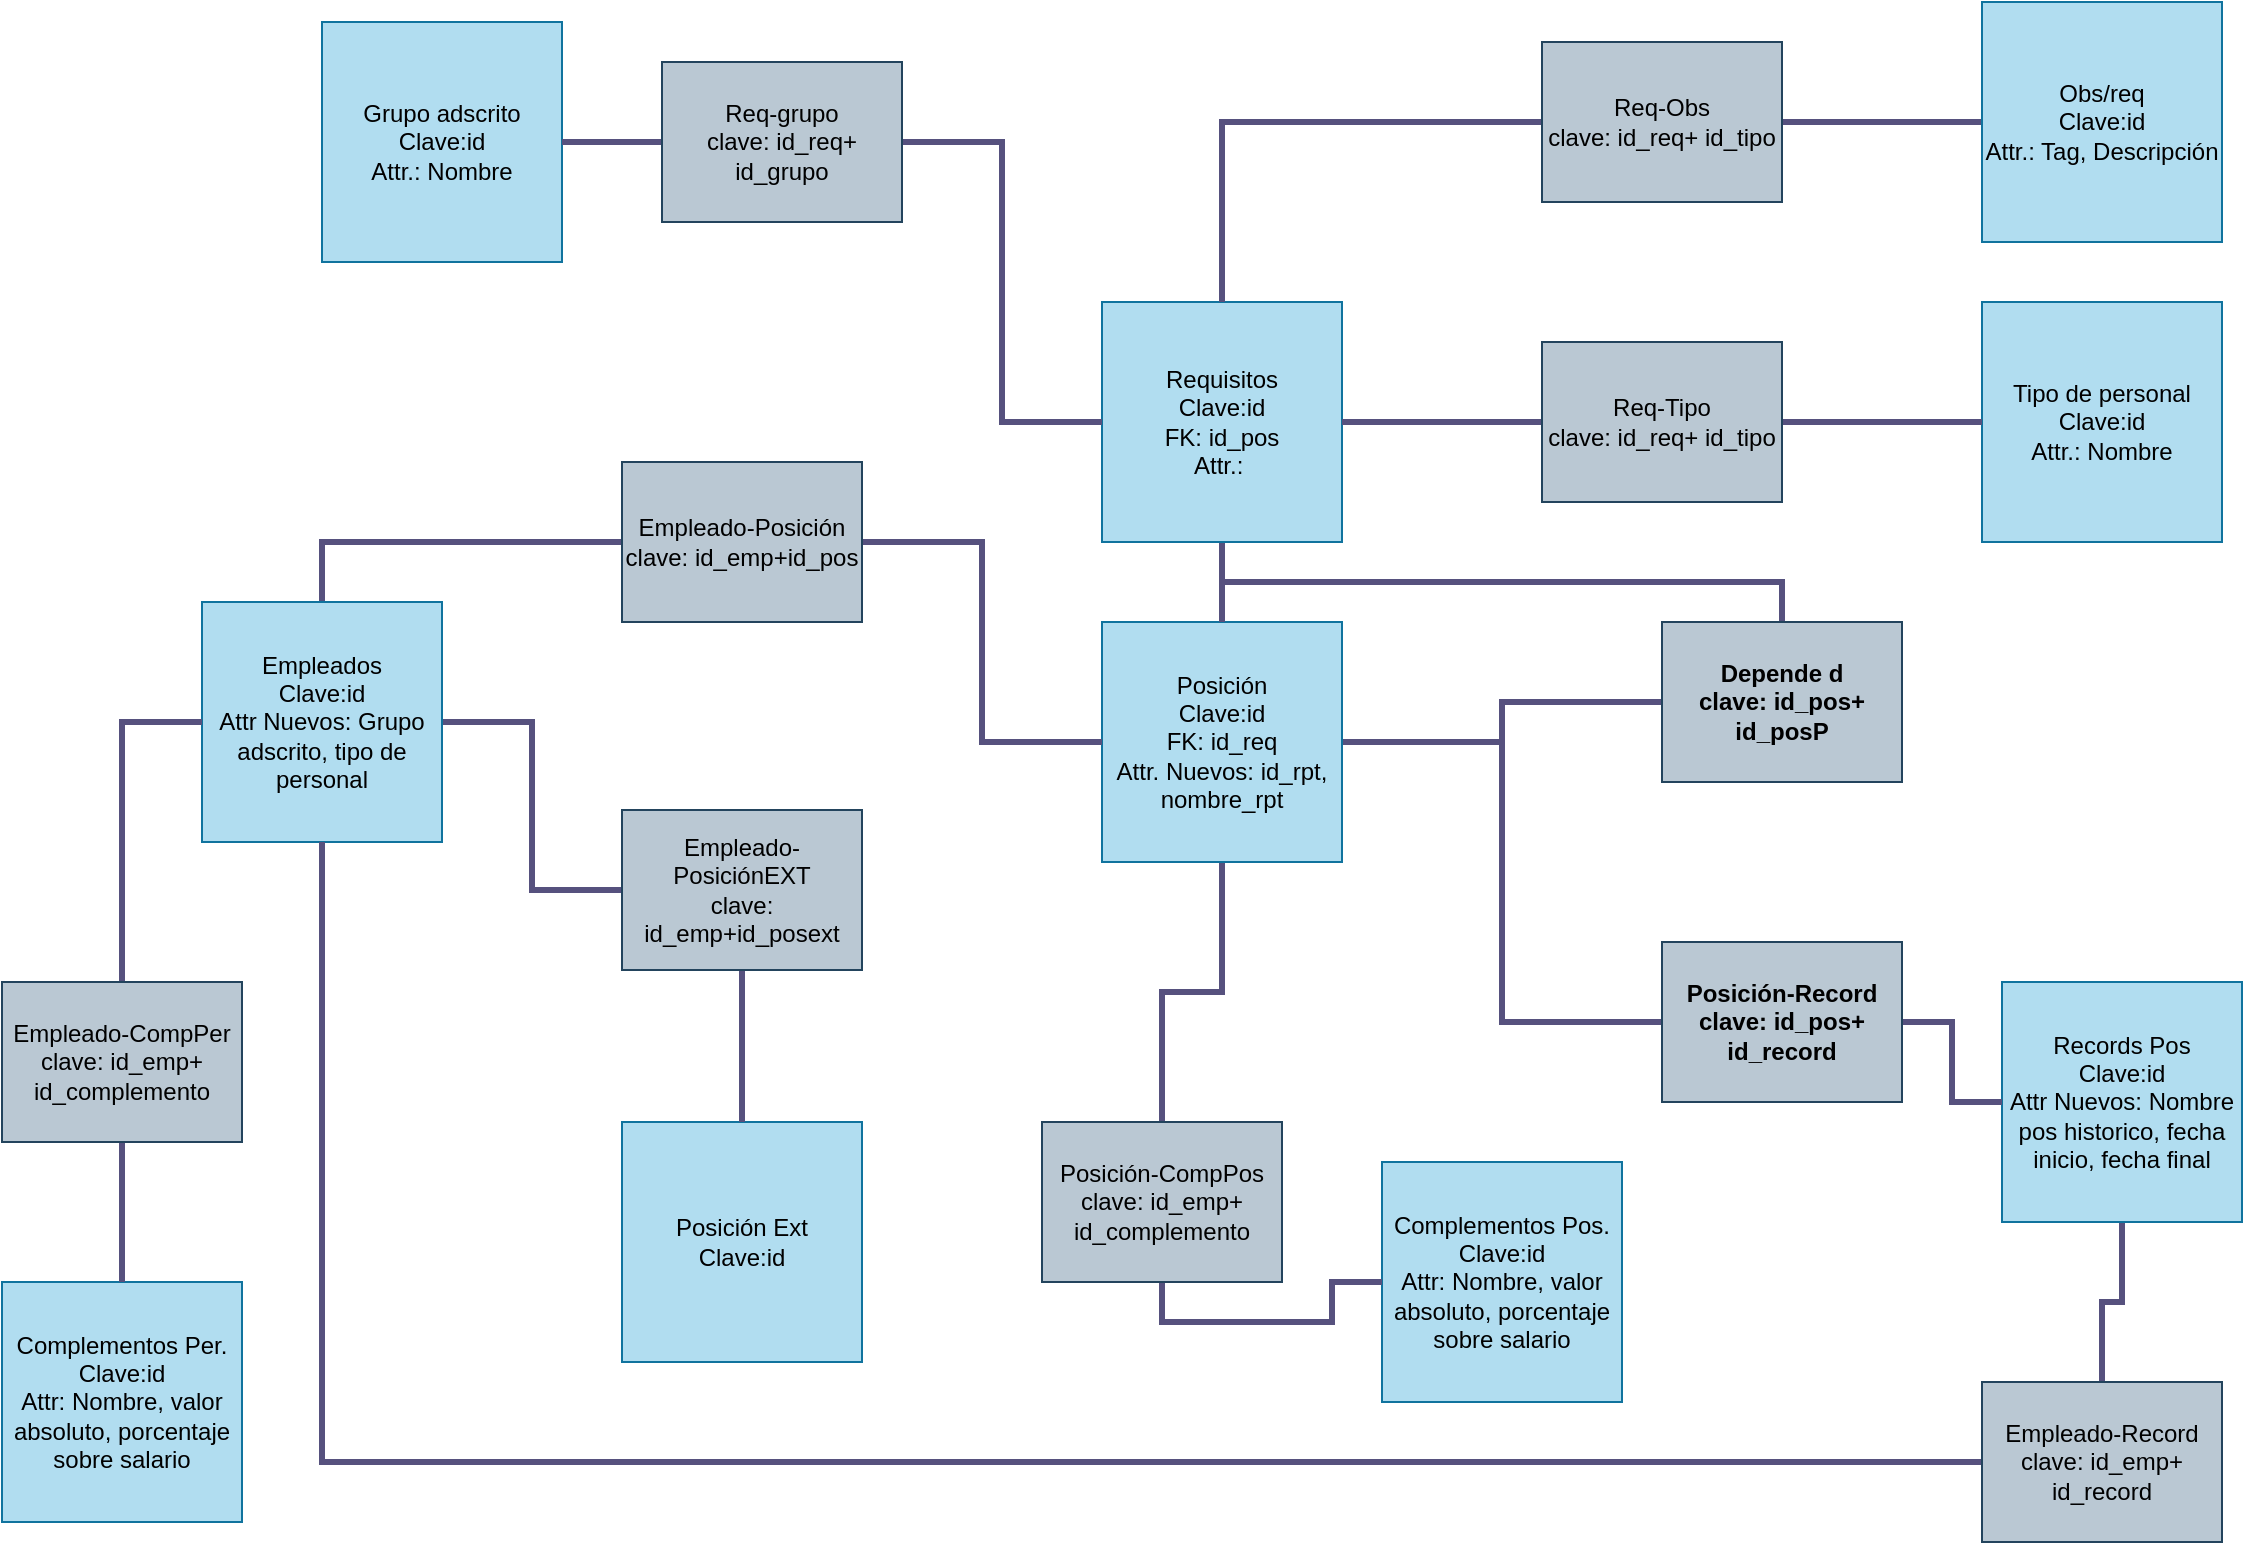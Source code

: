 <mxfile version="22.1.15" type="device">
  <diagram name="Página-1" id="uc8BbmXpZoxr5c7LVueS">
    <mxGraphModel dx="1393" dy="797" grid="1" gridSize="10" guides="1" tooltips="1" connect="1" arrows="1" fold="1" page="1" pageScale="1" pageWidth="1169" pageHeight="827" math="0" shadow="0">
      <root>
        <mxCell id="0" />
        <mxCell id="1" parent="0" />
        <mxCell id="zGn1lo1Vw22Lt8Va7wTv-13" style="edgeStyle=orthogonalEdgeStyle;rounded=0;orthogonalLoop=1;jettySize=auto;html=1;exitX=0.5;exitY=0;exitDx=0;exitDy=0;entryX=0;entryY=0.5;entryDx=0;entryDy=0;fillColor=#d0cee2;strokeColor=#56517e;strokeWidth=3;endArrow=none;endFill=0;" edge="1" parent="1" source="zGn1lo1Vw22Lt8Va7wTv-1" target="zGn1lo1Vw22Lt8Va7wTv-4">
          <mxGeometry relative="1" as="geometry" />
        </mxCell>
        <mxCell id="zGn1lo1Vw22Lt8Va7wTv-14" style="edgeStyle=orthogonalEdgeStyle;rounded=0;orthogonalLoop=1;jettySize=auto;html=1;exitX=1;exitY=0.5;exitDx=0;exitDy=0;entryX=0;entryY=0.5;entryDx=0;entryDy=0;fillColor=#d0cee2;strokeColor=#56517e;strokeWidth=3;endArrow=none;endFill=0;" edge="1" parent="1" source="zGn1lo1Vw22Lt8Va7wTv-1" target="zGn1lo1Vw22Lt8Va7wTv-5">
          <mxGeometry relative="1" as="geometry" />
        </mxCell>
        <mxCell id="zGn1lo1Vw22Lt8Va7wTv-1" value="Empleados&lt;br&gt;Clave:id&lt;br&gt;Attr Nuevos: Grupo adscrito, tipo de personal" style="rounded=0;whiteSpace=wrap;html=1;fillColor=#b1ddf0;strokeColor=#10739e;" vertex="1" parent="1">
          <mxGeometry x="120" y="310" width="120" height="120" as="geometry" />
        </mxCell>
        <mxCell id="zGn1lo1Vw22Lt8Va7wTv-25" style="edgeStyle=orthogonalEdgeStyle;shape=connector;rounded=0;orthogonalLoop=1;jettySize=auto;html=1;exitX=1;exitY=0.5;exitDx=0;exitDy=0;entryX=0;entryY=0.5;entryDx=0;entryDy=0;labelBackgroundColor=default;strokeColor=#56517e;strokeWidth=3;align=center;verticalAlign=middle;fontFamily=Helvetica;fontSize=11;fontColor=default;endArrow=none;endFill=0;startSize=10;endSize=10;fillColor=#d0cee2;" edge="1" parent="1" source="zGn1lo1Vw22Lt8Va7wTv-2" target="zGn1lo1Vw22Lt8Va7wTv-24">
          <mxGeometry relative="1" as="geometry" />
        </mxCell>
        <mxCell id="zGn1lo1Vw22Lt8Va7wTv-40" style="edgeStyle=orthogonalEdgeStyle;shape=connector;rounded=0;orthogonalLoop=1;jettySize=auto;html=1;exitX=0.5;exitY=1;exitDx=0;exitDy=0;entryX=0.5;entryY=0;entryDx=0;entryDy=0;labelBackgroundColor=default;strokeColor=#56517e;strokeWidth=3;align=center;verticalAlign=middle;fontFamily=Helvetica;fontSize=11;fontColor=default;endArrow=none;endFill=0;startSize=10;endSize=10;fillColor=#d0cee2;" edge="1" parent="1" source="zGn1lo1Vw22Lt8Va7wTv-2" target="zGn1lo1Vw22Lt8Va7wTv-38">
          <mxGeometry relative="1" as="geometry" />
        </mxCell>
        <mxCell id="zGn1lo1Vw22Lt8Va7wTv-58" style="edgeStyle=orthogonalEdgeStyle;shape=connector;rounded=0;orthogonalLoop=1;jettySize=auto;html=1;exitX=1;exitY=0.5;exitDx=0;exitDy=0;entryX=0;entryY=0.5;entryDx=0;entryDy=0;labelBackgroundColor=default;strokeColor=#56517e;strokeWidth=3;align=center;verticalAlign=middle;fontFamily=Helvetica;fontSize=11;fontColor=default;endArrow=none;endFill=0;startSize=10;endSize=10;fillColor=#d0cee2;" edge="1" parent="1" source="zGn1lo1Vw22Lt8Va7wTv-2" target="zGn1lo1Vw22Lt8Va7wTv-57">
          <mxGeometry relative="1" as="geometry" />
        </mxCell>
        <mxCell id="zGn1lo1Vw22Lt8Va7wTv-2" value="Posición&lt;br&gt;Clave:id&lt;br&gt;FK: id_req&lt;br&gt;Attr. Nuevos: id_rpt, nombre_rpt" style="rounded=0;whiteSpace=wrap;html=1;fillColor=#b1ddf0;strokeColor=#10739e;" vertex="1" parent="1">
          <mxGeometry x="570" y="320" width="120" height="120" as="geometry" />
        </mxCell>
        <mxCell id="zGn1lo1Vw22Lt8Va7wTv-3" value="Posición Ext&lt;br&gt;Clave:id" style="rounded=0;whiteSpace=wrap;html=1;fillColor=#b1ddf0;strokeColor=#10739e;" vertex="1" parent="1">
          <mxGeometry x="330" y="570" width="120" height="120" as="geometry" />
        </mxCell>
        <mxCell id="zGn1lo1Vw22Lt8Va7wTv-15" style="edgeStyle=orthogonalEdgeStyle;rounded=0;orthogonalLoop=1;jettySize=auto;html=1;exitX=1;exitY=0.5;exitDx=0;exitDy=0;entryX=0;entryY=0.5;entryDx=0;entryDy=0;fillColor=#d0cee2;strokeColor=#56517e;strokeWidth=3;endArrow=none;endFill=0;endSize=10;startSize=10;" edge="1" parent="1" source="zGn1lo1Vw22Lt8Va7wTv-4" target="zGn1lo1Vw22Lt8Va7wTv-2">
          <mxGeometry relative="1" as="geometry" />
        </mxCell>
        <mxCell id="zGn1lo1Vw22Lt8Va7wTv-4" value="Empleado-Posición&lt;br&gt;clave: id_emp+id_pos" style="rounded=0;whiteSpace=wrap;html=1;fillColor=#bac8d3;strokeColor=#23445d;" vertex="1" parent="1">
          <mxGeometry x="330" y="240" width="120" height="80" as="geometry" />
        </mxCell>
        <mxCell id="zGn1lo1Vw22Lt8Va7wTv-39" style="edgeStyle=orthogonalEdgeStyle;shape=connector;rounded=0;orthogonalLoop=1;jettySize=auto;html=1;exitX=0.5;exitY=1;exitDx=0;exitDy=0;entryX=0.5;entryY=0;entryDx=0;entryDy=0;labelBackgroundColor=default;strokeColor=#56517e;strokeWidth=3;align=center;verticalAlign=middle;fontFamily=Helvetica;fontSize=11;fontColor=default;endArrow=none;endFill=0;startSize=10;endSize=10;fillColor=#d0cee2;" edge="1" parent="1" source="zGn1lo1Vw22Lt8Va7wTv-5" target="zGn1lo1Vw22Lt8Va7wTv-3">
          <mxGeometry relative="1" as="geometry" />
        </mxCell>
        <mxCell id="zGn1lo1Vw22Lt8Va7wTv-5" value="Empleado-PosiciónEXT&lt;br&gt;clave: id_emp+id_posext" style="rounded=0;whiteSpace=wrap;html=1;fillColor=#bac8d3;strokeColor=#23445d;" vertex="1" parent="1">
          <mxGeometry x="330" y="414" width="120" height="80" as="geometry" />
        </mxCell>
        <mxCell id="zGn1lo1Vw22Lt8Va7wTv-30" style="edgeStyle=orthogonalEdgeStyle;shape=connector;rounded=0;orthogonalLoop=1;jettySize=auto;html=1;exitX=0.5;exitY=1;exitDx=0;exitDy=0;entryX=0.5;entryY=0;entryDx=0;entryDy=0;labelBackgroundColor=default;strokeColor=#56517e;strokeWidth=3;align=center;verticalAlign=middle;fontFamily=Helvetica;fontSize=11;fontColor=default;endArrow=none;endFill=0;startSize=10;endSize=10;fillColor=#d0cee2;" edge="1" parent="1" source="zGn1lo1Vw22Lt8Va7wTv-23" target="zGn1lo1Vw22Lt8Va7wTv-29">
          <mxGeometry relative="1" as="geometry" />
        </mxCell>
        <mxCell id="zGn1lo1Vw22Lt8Va7wTv-23" value="Records Pos&lt;br&gt;Clave:id&lt;br&gt;Attr Nuevos: Nombre pos historico, fecha inicio, fecha final" style="rounded=0;whiteSpace=wrap;html=1;fillColor=#b1ddf0;strokeColor=#10739e;" vertex="1" parent="1">
          <mxGeometry x="1020" y="500" width="120" height="120" as="geometry" />
        </mxCell>
        <mxCell id="zGn1lo1Vw22Lt8Va7wTv-26" style="edgeStyle=orthogonalEdgeStyle;shape=connector;rounded=0;orthogonalLoop=1;jettySize=auto;html=1;exitX=1;exitY=0.5;exitDx=0;exitDy=0;entryX=0;entryY=0.5;entryDx=0;entryDy=0;labelBackgroundColor=default;strokeColor=#56517e;strokeWidth=3;align=center;verticalAlign=middle;fontFamily=Helvetica;fontSize=11;fontColor=default;endArrow=none;endFill=0;startSize=10;endSize=10;fillColor=#d0cee2;" edge="1" parent="1" source="zGn1lo1Vw22Lt8Va7wTv-24" target="zGn1lo1Vw22Lt8Va7wTv-23">
          <mxGeometry relative="1" as="geometry" />
        </mxCell>
        <mxCell id="zGn1lo1Vw22Lt8Va7wTv-24" value="Posición-Record&lt;br&gt;clave: id_pos+ id_record" style="rounded=0;whiteSpace=wrap;html=1;fillColor=#bac8d3;strokeColor=#23445d;fontStyle=1" vertex="1" parent="1">
          <mxGeometry x="850" y="480" width="120" height="80" as="geometry" />
        </mxCell>
        <mxCell id="zGn1lo1Vw22Lt8Va7wTv-31" style="edgeStyle=orthogonalEdgeStyle;shape=connector;rounded=0;orthogonalLoop=1;jettySize=auto;html=1;exitX=0;exitY=0.5;exitDx=0;exitDy=0;entryX=0.5;entryY=1;entryDx=0;entryDy=0;labelBackgroundColor=default;strokeColor=#56517e;strokeWidth=3;align=center;verticalAlign=middle;fontFamily=Helvetica;fontSize=11;fontColor=default;endArrow=none;endFill=0;startSize=10;endSize=10;fillColor=#d0cee2;" edge="1" parent="1" source="zGn1lo1Vw22Lt8Va7wTv-29" target="zGn1lo1Vw22Lt8Va7wTv-1">
          <mxGeometry relative="1" as="geometry" />
        </mxCell>
        <mxCell id="zGn1lo1Vw22Lt8Va7wTv-29" value="Empleado-Record&lt;br&gt;clave: id_emp+ id_record" style="rounded=0;whiteSpace=wrap;html=1;fillColor=#bac8d3;strokeColor=#23445d;" vertex="1" parent="1">
          <mxGeometry x="1010" y="700" width="120" height="80" as="geometry" />
        </mxCell>
        <mxCell id="zGn1lo1Vw22Lt8Va7wTv-33" value="Complementos Per.&lt;br&gt;Clave:id&lt;br&gt;Attr: Nombre, valor absoluto, porcentaje sobre salario" style="rounded=0;whiteSpace=wrap;html=1;fillColor=#b1ddf0;strokeColor=#10739e;" vertex="1" parent="1">
          <mxGeometry x="20" y="650" width="120" height="120" as="geometry" />
        </mxCell>
        <mxCell id="zGn1lo1Vw22Lt8Va7wTv-35" style="edgeStyle=orthogonalEdgeStyle;shape=connector;rounded=0;orthogonalLoop=1;jettySize=auto;html=1;exitX=0.5;exitY=0;exitDx=0;exitDy=0;entryX=0;entryY=0.5;entryDx=0;entryDy=0;labelBackgroundColor=default;strokeColor=#56517e;strokeWidth=3;align=center;verticalAlign=middle;fontFamily=Helvetica;fontSize=11;fontColor=default;endArrow=none;endFill=0;startSize=10;endSize=10;fillColor=#d0cee2;" edge="1" parent="1" source="zGn1lo1Vw22Lt8Va7wTv-34" target="zGn1lo1Vw22Lt8Va7wTv-1">
          <mxGeometry relative="1" as="geometry" />
        </mxCell>
        <mxCell id="zGn1lo1Vw22Lt8Va7wTv-36" style="edgeStyle=orthogonalEdgeStyle;shape=connector;rounded=0;orthogonalLoop=1;jettySize=auto;html=1;exitX=0.5;exitY=1;exitDx=0;exitDy=0;entryX=0.5;entryY=0;entryDx=0;entryDy=0;labelBackgroundColor=default;strokeColor=#56517e;strokeWidth=3;align=center;verticalAlign=middle;fontFamily=Helvetica;fontSize=11;fontColor=default;endArrow=none;endFill=0;startSize=10;endSize=10;fillColor=#d0cee2;" edge="1" parent="1" source="zGn1lo1Vw22Lt8Va7wTv-34" target="zGn1lo1Vw22Lt8Va7wTv-33">
          <mxGeometry relative="1" as="geometry" />
        </mxCell>
        <mxCell id="zGn1lo1Vw22Lt8Va7wTv-34" value="Empleado-CompPer&lt;br&gt;clave: id_emp+ id_complemento" style="rounded=0;whiteSpace=wrap;html=1;fillColor=#bac8d3;strokeColor=#23445d;" vertex="1" parent="1">
          <mxGeometry x="20" y="500" width="120" height="80" as="geometry" />
        </mxCell>
        <mxCell id="zGn1lo1Vw22Lt8Va7wTv-37" value="Complementos Pos.&lt;br&gt;Clave:id&lt;br&gt;Attr: Nombre, valor absoluto, porcentaje sobre salario" style="rounded=0;whiteSpace=wrap;html=1;fillColor=#b1ddf0;strokeColor=#10739e;" vertex="1" parent="1">
          <mxGeometry x="710" y="590" width="120" height="120" as="geometry" />
        </mxCell>
        <mxCell id="zGn1lo1Vw22Lt8Va7wTv-41" style="edgeStyle=orthogonalEdgeStyle;shape=connector;rounded=0;orthogonalLoop=1;jettySize=auto;html=1;exitX=0.5;exitY=1;exitDx=0;exitDy=0;entryX=0;entryY=0.5;entryDx=0;entryDy=0;labelBackgroundColor=default;strokeColor=#56517e;strokeWidth=3;align=center;verticalAlign=middle;fontFamily=Helvetica;fontSize=11;fontColor=default;endArrow=none;endFill=0;startSize=10;endSize=10;fillColor=#d0cee2;" edge="1" parent="1" source="zGn1lo1Vw22Lt8Va7wTv-38" target="zGn1lo1Vw22Lt8Va7wTv-37">
          <mxGeometry relative="1" as="geometry" />
        </mxCell>
        <mxCell id="zGn1lo1Vw22Lt8Va7wTv-38" value="Posición-CompPos&lt;br&gt;clave: id_emp+ id_complemento" style="rounded=0;whiteSpace=wrap;html=1;fillColor=#bac8d3;strokeColor=#23445d;" vertex="1" parent="1">
          <mxGeometry x="540" y="570" width="120" height="80" as="geometry" />
        </mxCell>
        <mxCell id="zGn1lo1Vw22Lt8Va7wTv-48" style="edgeStyle=orthogonalEdgeStyle;shape=connector;rounded=0;orthogonalLoop=1;jettySize=auto;html=1;exitX=0.5;exitY=1;exitDx=0;exitDy=0;entryX=0.5;entryY=0;entryDx=0;entryDy=0;labelBackgroundColor=default;strokeColor=#56517e;strokeWidth=3;align=center;verticalAlign=middle;fontFamily=Helvetica;fontSize=11;fontColor=default;endArrow=none;endFill=0;startSize=10;endSize=10;fillColor=#d0cee2;" edge="1" parent="1" source="zGn1lo1Vw22Lt8Va7wTv-42" target="zGn1lo1Vw22Lt8Va7wTv-2">
          <mxGeometry relative="1" as="geometry" />
        </mxCell>
        <mxCell id="zGn1lo1Vw22Lt8Va7wTv-42" value="Requisitos&lt;br&gt;Clave:id&lt;br&gt;FK: id_pos&lt;br&gt;Attr.:&amp;nbsp;" style="rounded=0;whiteSpace=wrap;html=1;fillColor=#b1ddf0;strokeColor=#10739e;" vertex="1" parent="1">
          <mxGeometry x="570" y="160" width="120" height="120" as="geometry" />
        </mxCell>
        <mxCell id="zGn1lo1Vw22Lt8Va7wTv-43" value="Tipo de personal&lt;br&gt;Clave:id&lt;br&gt;Attr.: Nombre" style="rounded=0;whiteSpace=wrap;html=1;fillColor=#b1ddf0;strokeColor=#10739e;" vertex="1" parent="1">
          <mxGeometry x="1010" y="160" width="120" height="120" as="geometry" />
        </mxCell>
        <mxCell id="zGn1lo1Vw22Lt8Va7wTv-45" style="edgeStyle=orthogonalEdgeStyle;shape=connector;rounded=0;orthogonalLoop=1;jettySize=auto;html=1;exitX=0;exitY=0.5;exitDx=0;exitDy=0;entryX=1;entryY=0.5;entryDx=0;entryDy=0;labelBackgroundColor=default;strokeColor=#56517e;strokeWidth=3;align=center;verticalAlign=middle;fontFamily=Helvetica;fontSize=11;fontColor=default;endArrow=none;endFill=0;startSize=10;endSize=10;fillColor=#d0cee2;" edge="1" parent="1" source="zGn1lo1Vw22Lt8Va7wTv-44" target="zGn1lo1Vw22Lt8Va7wTv-42">
          <mxGeometry relative="1" as="geometry" />
        </mxCell>
        <mxCell id="zGn1lo1Vw22Lt8Va7wTv-46" style="edgeStyle=orthogonalEdgeStyle;shape=connector;rounded=0;orthogonalLoop=1;jettySize=auto;html=1;exitX=1;exitY=0.5;exitDx=0;exitDy=0;entryX=0;entryY=0.5;entryDx=0;entryDy=0;labelBackgroundColor=default;strokeColor=#56517e;strokeWidth=3;align=center;verticalAlign=middle;fontFamily=Helvetica;fontSize=11;fontColor=default;endArrow=none;endFill=0;startSize=10;endSize=10;fillColor=#d0cee2;" edge="1" parent="1" source="zGn1lo1Vw22Lt8Va7wTv-44" target="zGn1lo1Vw22Lt8Va7wTv-43">
          <mxGeometry relative="1" as="geometry" />
        </mxCell>
        <mxCell id="zGn1lo1Vw22Lt8Va7wTv-44" value="Req-Tipo&lt;br&gt;clave: id_req+ id_tipo" style="rounded=0;whiteSpace=wrap;html=1;fillColor=#bac8d3;strokeColor=#23445d;" vertex="1" parent="1">
          <mxGeometry x="790" y="180" width="120" height="80" as="geometry" />
        </mxCell>
        <mxCell id="zGn1lo1Vw22Lt8Va7wTv-49" value="Grupo adscrito&lt;br&gt;Clave:id&lt;br&gt;Attr.: Nombre" style="rounded=0;whiteSpace=wrap;html=1;fillColor=#b1ddf0;strokeColor=#10739e;" vertex="1" parent="1">
          <mxGeometry x="180" y="20" width="120" height="120" as="geometry" />
        </mxCell>
        <mxCell id="zGn1lo1Vw22Lt8Va7wTv-51" style="edgeStyle=orthogonalEdgeStyle;shape=connector;rounded=0;orthogonalLoop=1;jettySize=auto;html=1;exitX=1;exitY=0.5;exitDx=0;exitDy=0;entryX=0;entryY=0.5;entryDx=0;entryDy=0;labelBackgroundColor=default;strokeColor=#56517e;strokeWidth=3;align=center;verticalAlign=middle;fontFamily=Helvetica;fontSize=11;fontColor=default;endArrow=none;endFill=0;startSize=10;endSize=10;fillColor=#d0cee2;" edge="1" parent="1" source="zGn1lo1Vw22Lt8Va7wTv-50" target="zGn1lo1Vw22Lt8Va7wTv-42">
          <mxGeometry relative="1" as="geometry" />
        </mxCell>
        <mxCell id="zGn1lo1Vw22Lt8Va7wTv-52" style="edgeStyle=orthogonalEdgeStyle;shape=connector;rounded=0;orthogonalLoop=1;jettySize=auto;html=1;exitX=0;exitY=0.5;exitDx=0;exitDy=0;entryX=1;entryY=0.5;entryDx=0;entryDy=0;labelBackgroundColor=default;strokeColor=#56517e;strokeWidth=3;align=center;verticalAlign=middle;fontFamily=Helvetica;fontSize=11;fontColor=default;endArrow=none;endFill=0;startSize=10;endSize=10;fillColor=#d0cee2;" edge="1" parent="1" source="zGn1lo1Vw22Lt8Va7wTv-50" target="zGn1lo1Vw22Lt8Va7wTv-49">
          <mxGeometry relative="1" as="geometry" />
        </mxCell>
        <mxCell id="zGn1lo1Vw22Lt8Va7wTv-50" value="Req-grupo&lt;br&gt;clave: id_req+ id_grupo" style="rounded=0;whiteSpace=wrap;html=1;fillColor=#bac8d3;strokeColor=#23445d;" vertex="1" parent="1">
          <mxGeometry x="350" y="40" width="120" height="80" as="geometry" />
        </mxCell>
        <mxCell id="zGn1lo1Vw22Lt8Va7wTv-55" style="edgeStyle=orthogonalEdgeStyle;shape=connector;rounded=0;orthogonalLoop=1;jettySize=auto;html=1;exitX=0;exitY=0.5;exitDx=0;exitDy=0;entryX=1;entryY=0.5;entryDx=0;entryDy=0;labelBackgroundColor=default;strokeColor=#56517e;strokeWidth=3;align=center;verticalAlign=middle;fontFamily=Helvetica;fontSize=11;fontColor=default;endArrow=none;endFill=0;startSize=10;endSize=10;fillColor=#d0cee2;" edge="1" parent="1" source="zGn1lo1Vw22Lt8Va7wTv-53" target="zGn1lo1Vw22Lt8Va7wTv-54">
          <mxGeometry relative="1" as="geometry" />
        </mxCell>
        <mxCell id="zGn1lo1Vw22Lt8Va7wTv-53" value="Obs/req&lt;br&gt;Clave:id&lt;br&gt;Attr.: Tag, Descripción" style="rounded=0;whiteSpace=wrap;html=1;fillColor=#b1ddf0;strokeColor=#10739e;" vertex="1" parent="1">
          <mxGeometry x="1010" y="10" width="120" height="120" as="geometry" />
        </mxCell>
        <mxCell id="zGn1lo1Vw22Lt8Va7wTv-56" style="edgeStyle=orthogonalEdgeStyle;shape=connector;rounded=0;orthogonalLoop=1;jettySize=auto;html=1;exitX=0;exitY=0.5;exitDx=0;exitDy=0;entryX=0.5;entryY=0;entryDx=0;entryDy=0;labelBackgroundColor=default;strokeColor=#56517e;strokeWidth=3;align=center;verticalAlign=middle;fontFamily=Helvetica;fontSize=11;fontColor=default;endArrow=none;endFill=0;startSize=10;endSize=10;fillColor=#d0cee2;" edge="1" parent="1" source="zGn1lo1Vw22Lt8Va7wTv-54" target="zGn1lo1Vw22Lt8Va7wTv-42">
          <mxGeometry relative="1" as="geometry" />
        </mxCell>
        <mxCell id="zGn1lo1Vw22Lt8Va7wTv-54" value="Req-Obs&lt;br&gt;clave: id_req+ id_tipo" style="rounded=0;whiteSpace=wrap;html=1;fillColor=#bac8d3;strokeColor=#23445d;" vertex="1" parent="1">
          <mxGeometry x="790" y="30" width="120" height="80" as="geometry" />
        </mxCell>
        <mxCell id="zGn1lo1Vw22Lt8Va7wTv-59" style="edgeStyle=orthogonalEdgeStyle;shape=connector;rounded=0;orthogonalLoop=1;jettySize=auto;html=1;exitX=0.5;exitY=0;exitDx=0;exitDy=0;entryX=0.5;entryY=0;entryDx=0;entryDy=0;labelBackgroundColor=default;strokeColor=#56517e;strokeWidth=3;align=center;verticalAlign=middle;fontFamily=Helvetica;fontSize=11;fontColor=default;endArrow=none;endFill=0;startSize=10;endSize=10;fillColor=#d0cee2;" edge="1" parent="1" source="zGn1lo1Vw22Lt8Va7wTv-57" target="zGn1lo1Vw22Lt8Va7wTv-2">
          <mxGeometry relative="1" as="geometry" />
        </mxCell>
        <mxCell id="zGn1lo1Vw22Lt8Va7wTv-57" value="Depende d&lt;br&gt;clave: id_pos+ id_posP" style="rounded=0;whiteSpace=wrap;html=1;fillColor=#bac8d3;strokeColor=#23445d;fontStyle=1" vertex="1" parent="1">
          <mxGeometry x="850" y="320" width="120" height="80" as="geometry" />
        </mxCell>
      </root>
    </mxGraphModel>
  </diagram>
</mxfile>
